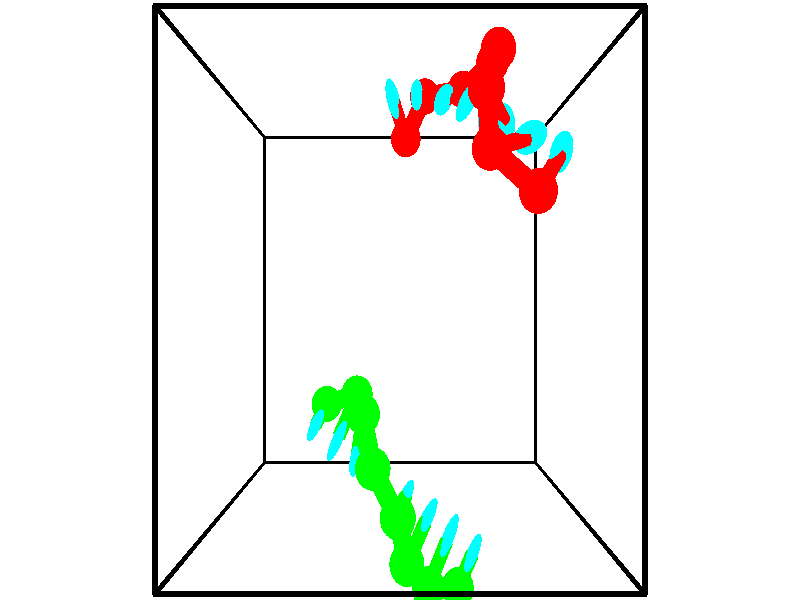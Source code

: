 // switches for output
#declare DRAW_BASES = 1; // possible values are 0, 1; only relevant for DNA ribbons
#declare DRAW_BASES_TYPE = 3; // possible values are 1, 2, 3; only relevant for DNA ribbons
#declare DRAW_FOG = 0; // set to 1 to enable fog

#include "colors.inc"

#include "transforms.inc"
background { rgb <1, 1, 1>}

#default {
   normal{
       ripples 0.25
       frequency 0.20
       turbulence 0.2
       lambda 5
   }
	finish {
		phong 0.1
		phong_size 40.
	}
}

// original window dimensions: 1024x640


// camera settings

camera {
	sky <-0, 1, 0>
	up <-0, 1, 0>
	right 1.6 * <1, 0, 0>
	location <2.5, 2.5, 11.1562>
	look_at <2.5, 2.5, 2.5>
	direction <0, 0, -8.6562>
	angle 67.0682
}


# declare cpy_camera_pos = <2.5, 2.5, 11.1562>;
# if (DRAW_FOG = 1)
fog {
	fog_type 2
	up vnormalize(cpy_camera_pos)
	color rgbt<1,1,1,0.3>
	distance 1e-5
	fog_alt 3e-3
	fog_offset 4
}
# end


// LIGHTS

# declare lum = 6;
global_settings {
	ambient_light rgb lum * <0.05, 0.05, 0.05>
	max_trace_level 15
}# declare cpy_direct_light_amount = 0.25;
light_source
{	1000 * <-1, -1, 1>,
	rgb lum * cpy_direct_light_amount
	parallel
}

light_source
{	1000 * <1, 1, -1>,
	rgb lum * cpy_direct_light_amount
	parallel
}

// strand 0

// nucleotide -1

// particle -1
sphere {
	<4.326365, 3.696794, 3.190045> 0.250000
	pigment { color rgbt <1,0,0,0> }
	no_shadow
}
cylinder {
	<4.547455, 3.979565, 3.013523>,  <4.680109, 4.149227, 2.907610>, 0.100000
	pigment { color rgbt <1,0,0,0> }
	no_shadow
}
cylinder {
	<4.547455, 3.979565, 3.013523>,  <4.326365, 3.696794, 3.190045>, 0.100000
	pigment { color rgbt <1,0,0,0> }
	no_shadow
}

// particle -1
sphere {
	<4.547455, 3.979565, 3.013523> 0.100000
	pigment { color rgbt <1,0,0,0> }
	no_shadow
}
sphere {
	0, 1
	scale<0.080000,0.200000,0.300000>
	matrix <-0.670169, 0.062289, -0.739590,
		-0.495347, 0.704539, 0.508189,
		0.552724, 0.706927, -0.441305,
		4.713272, 4.191643, 2.881131>
	pigment { color rgbt <0,1,1,0> }
	no_shadow
}
cylinder {
	<3.728413, 4.218675, 2.948040>,  <4.326365, 3.696794, 3.190045>, 0.130000
	pigment { color rgbt <1,0,0,0> }
	no_shadow
}

// nucleotide -1

// particle -1
sphere {
	<3.728413, 4.218675, 2.948040> 0.250000
	pigment { color rgbt <1,0,0,0> }
	no_shadow
}
cylinder {
	<4.074978, 4.327457, 2.780531>,  <4.282917, 4.392727, 2.680026>, 0.100000
	pigment { color rgbt <1,0,0,0> }
	no_shadow
}
cylinder {
	<4.074978, 4.327457, 2.780531>,  <3.728413, 4.218675, 2.948040>, 0.100000
	pigment { color rgbt <1,0,0,0> }
	no_shadow
}

// particle -1
sphere {
	<4.074978, 4.327457, 2.780531> 0.100000
	pigment { color rgbt <1,0,0,0> }
	no_shadow
}
sphere {
	0, 1
	scale<0.080000,0.200000,0.300000>
	matrix <-0.497358, 0.395565, -0.772116,
		-0.044330, 0.877250, 0.477982,
		0.866412, 0.271956, -0.418772,
		4.334902, 4.409044, 2.654899>
	pigment { color rgbt <0,1,1,0> }
	no_shadow
}
cylinder {
	<3.666795, 4.883475, 2.996419>,  <3.728413, 4.218675, 2.948040>, 0.130000
	pigment { color rgbt <1,0,0,0> }
	no_shadow
}

// nucleotide -1

// particle -1
sphere {
	<3.666795, 4.883475, 2.996419> 0.250000
	pigment { color rgbt <1,0,0,0> }
	no_shadow
}
cylinder {
	<3.863979, 4.736641, 2.680891>,  <3.982290, 4.648540, 2.491574>, 0.100000
	pigment { color rgbt <1,0,0,0> }
	no_shadow
}
cylinder {
	<3.863979, 4.736641, 2.680891>,  <3.666795, 4.883475, 2.996419>, 0.100000
	pigment { color rgbt <1,0,0,0> }
	no_shadow
}

// particle -1
sphere {
	<3.863979, 4.736641, 2.680891> 0.100000
	pigment { color rgbt <1,0,0,0> }
	no_shadow
}
sphere {
	0, 1
	scale<0.080000,0.200000,0.300000>
	matrix <-0.732005, 0.315063, -0.604073,
		0.470274, 0.875205, -0.113394,
		0.492962, -0.367085, -0.788820,
		4.011868, 4.626515, 2.444245>
	pigment { color rgbt <0,1,1,0> }
	no_shadow
}
cylinder {
	<3.896223, 5.471040, 2.575869>,  <3.666795, 4.883475, 2.996419>, 0.130000
	pigment { color rgbt <1,0,0,0> }
	no_shadow
}

// nucleotide -1

// particle -1
sphere {
	<3.896223, 5.471040, 2.575869> 0.250000
	pigment { color rgbt <1,0,0,0> }
	no_shadow
}
cylinder {
	<3.834648, 5.120983, 2.392380>,  <3.797703, 4.910949, 2.282286>, 0.100000
	pigment { color rgbt <1,0,0,0> }
	no_shadow
}
cylinder {
	<3.834648, 5.120983, 2.392380>,  <3.896223, 5.471040, 2.575869>, 0.100000
	pigment { color rgbt <1,0,0,0> }
	no_shadow
}

// particle -1
sphere {
	<3.834648, 5.120983, 2.392380> 0.100000
	pigment { color rgbt <1,0,0,0> }
	no_shadow
}
sphere {
	0, 1
	scale<0.080000,0.200000,0.300000>
	matrix <-0.759044, 0.401960, -0.512132,
		0.632578, 0.269355, -0.726149,
		-0.153938, -0.875143, -0.458724,
		3.788467, 4.858440, 2.254763>
	pigment { color rgbt <0,1,1,0> }
	no_shadow
}
cylinder {
	<3.937683, 5.579814, 1.765183>,  <3.896223, 5.471040, 2.575869>, 0.130000
	pigment { color rgbt <1,0,0,0> }
	no_shadow
}

// nucleotide -1

// particle -1
sphere {
	<3.937683, 5.579814, 1.765183> 0.250000
	pigment { color rgbt <1,0,0,0> }
	no_shadow
}
cylinder {
	<3.707314, 5.264641, 1.852335>,  <3.569092, 5.075537, 1.904626>, 0.100000
	pigment { color rgbt <1,0,0,0> }
	no_shadow
}
cylinder {
	<3.707314, 5.264641, 1.852335>,  <3.937683, 5.579814, 1.765183>, 0.100000
	pigment { color rgbt <1,0,0,0> }
	no_shadow
}

// particle -1
sphere {
	<3.707314, 5.264641, 1.852335> 0.100000
	pigment { color rgbt <1,0,0,0> }
	no_shadow
}
sphere {
	0, 1
	scale<0.080000,0.200000,0.300000>
	matrix <-0.787856, 0.463839, -0.405138,
		0.218161, -0.404986, -0.887915,
		-0.575925, -0.787934, 0.217879,
		3.534536, 5.028261, 1.917699>
	pigment { color rgbt <0,1,1,0> }
	no_shadow
}
cylinder {
	<3.539311, 5.399292, 1.172901>,  <3.937683, 5.579814, 1.765183>, 0.130000
	pigment { color rgbt <1,0,0,0> }
	no_shadow
}

// nucleotide -1

// particle -1
sphere {
	<3.539311, 5.399292, 1.172901> 0.250000
	pigment { color rgbt <1,0,0,0> }
	no_shadow
}
cylinder {
	<3.339622, 5.236095, 1.478664>,  <3.219809, 5.138177, 1.662122>, 0.100000
	pigment { color rgbt <1,0,0,0> }
	no_shadow
}
cylinder {
	<3.339622, 5.236095, 1.478664>,  <3.539311, 5.399292, 1.172901>, 0.100000
	pigment { color rgbt <1,0,0,0> }
	no_shadow
}

// particle -1
sphere {
	<3.339622, 5.236095, 1.478664> 0.100000
	pigment { color rgbt <1,0,0,0> }
	no_shadow
}
sphere {
	0, 1
	scale<0.080000,0.200000,0.300000>
	matrix <-0.860396, 0.337728, -0.381653,
		-0.102451, -0.848224, -0.519635,
		-0.499222, -0.407991, 0.764409,
		3.189856, 5.113698, 1.707987>
	pigment { color rgbt <0,1,1,0> }
	no_shadow
}
cylinder {
	<2.922172, 5.389448, 0.863180>,  <3.539311, 5.399292, 1.172901>, 0.130000
	pigment { color rgbt <1,0,0,0> }
	no_shadow
}

// nucleotide -1

// particle -1
sphere {
	<2.922172, 5.389448, 0.863180> 0.250000
	pigment { color rgbt <1,0,0,0> }
	no_shadow
}
cylinder {
	<2.834625, 5.295918, 1.242109>,  <2.782097, 5.239799, 1.469467>, 0.100000
	pigment { color rgbt <1,0,0,0> }
	no_shadow
}
cylinder {
	<2.834625, 5.295918, 1.242109>,  <2.922172, 5.389448, 0.863180>, 0.100000
	pigment { color rgbt <1,0,0,0> }
	no_shadow
}

// particle -1
sphere {
	<2.834625, 5.295918, 1.242109> 0.100000
	pigment { color rgbt <1,0,0,0> }
	no_shadow
}
sphere {
	0, 1
	scale<0.080000,0.200000,0.300000>
	matrix <-0.975289, 0.082409, -0.204987,
		-0.030139, -0.968782, -0.246076,
		-0.218867, -0.233818, 0.947326,
		2.768965, 5.225770, 1.526307>
	pigment { color rgbt <0,1,1,0> }
	no_shadow
}
cylinder {
	<2.597165, 4.760256, 0.970308>,  <2.922172, 5.389448, 0.863180>, 0.130000
	pigment { color rgbt <1,0,0,0> }
	no_shadow
}

// nucleotide -1

// particle -1
sphere {
	<2.597165, 4.760256, 0.970308> 0.250000
	pigment { color rgbt <1,0,0,0> }
	no_shadow
}
cylinder {
	<2.479446, 4.999538, 1.268446>,  <2.408815, 5.143108, 1.447329>, 0.100000
	pigment { color rgbt <1,0,0,0> }
	no_shadow
}
cylinder {
	<2.479446, 4.999538, 1.268446>,  <2.597165, 4.760256, 0.970308>, 0.100000
	pigment { color rgbt <1,0,0,0> }
	no_shadow
}

// particle -1
sphere {
	<2.479446, 4.999538, 1.268446> 0.100000
	pigment { color rgbt <1,0,0,0> }
	no_shadow
}
sphere {
	0, 1
	scale<0.080000,0.200000,0.300000>
	matrix <-0.943278, -0.056407, -0.327177,
		-0.153676, -0.799355, 0.580875,
		-0.294296, 0.598206, 0.745346,
		2.391158, 5.179000, 1.492050>
	pigment { color rgbt <0,1,1,0> }
	no_shadow
}
// strand 1

// nucleotide -1

// particle -1
sphere {
	<1.271071, 1.048496, 1.025475> 0.250000
	pigment { color rgbt <0,1,0,0> }
	no_shadow
}
cylinder {
	<1.217262, 0.943977, 1.407810>,  <1.184977, 0.881266, 1.637212>, 0.100000
	pigment { color rgbt <0,1,0,0> }
	no_shadow
}
cylinder {
	<1.217262, 0.943977, 1.407810>,  <1.271071, 1.048496, 1.025475>, 0.100000
	pigment { color rgbt <0,1,0,0> }
	no_shadow
}

// particle -1
sphere {
	<1.217262, 0.943977, 1.407810> 0.100000
	pigment { color rgbt <0,1,0,0> }
	no_shadow
}
sphere {
	0, 1
	scale<0.080000,0.200000,0.300000>
	matrix <0.890627, -0.454734, 0.001035,
		0.434382, 0.851435, 0.293890,
		-0.134523, -0.261296, 0.955839,
		1.176905, 0.865588, 1.694562>
	pigment { color rgbt <0,1,1,0> }
	no_shadow
}
cylinder {
	<1.808286, 1.236529, 1.444363>,  <1.271071, 1.048496, 1.025475>, 0.130000
	pigment { color rgbt <0,1,0,0> }
	no_shadow
}

// nucleotide -1

// particle -1
sphere {
	<1.808286, 1.236529, 1.444363> 0.250000
	pigment { color rgbt <0,1,0,0> }
	no_shadow
}
cylinder {
	<1.645592, 0.921188, 1.629002>,  <1.547975, 0.731984, 1.739785>, 0.100000
	pigment { color rgbt <0,1,0,0> }
	no_shadow
}
cylinder {
	<1.645592, 0.921188, 1.629002>,  <1.808286, 1.236529, 1.444363>, 0.100000
	pigment { color rgbt <0,1,0,0> }
	no_shadow
}

// particle -1
sphere {
	<1.645592, 0.921188, 1.629002> 0.100000
	pigment { color rgbt <0,1,0,0> }
	no_shadow
}
sphere {
	0, 1
	scale<0.080000,0.200000,0.300000>
	matrix <0.884408, -0.466395, -0.017251,
		0.228886, 0.401222, 0.886923,
		-0.406735, -0.788350, 0.461596,
		1.523571, 0.684683, 1.767480>
	pigment { color rgbt <0,1,1,0> }
	no_shadow
}
cylinder {
	<1.952892, 1.092849, 2.231830>,  <1.808286, 1.236529, 1.444363>, 0.130000
	pigment { color rgbt <0,1,0,0> }
	no_shadow
}

// nucleotide -1

// particle -1
sphere {
	<1.952892, 1.092849, 2.231830> 0.250000
	pigment { color rgbt <0,1,0,0> }
	no_shadow
}
cylinder {
	<1.888908, 0.750069, 2.035851>,  <1.850518, 0.544401, 1.918263>, 0.100000
	pigment { color rgbt <0,1,0,0> }
	no_shadow
}
cylinder {
	<1.888908, 0.750069, 2.035851>,  <1.952892, 1.092849, 2.231830>, 0.100000
	pigment { color rgbt <0,1,0,0> }
	no_shadow
}

// particle -1
sphere {
	<1.888908, 0.750069, 2.035851> 0.100000
	pigment { color rgbt <0,1,0,0> }
	no_shadow
}
sphere {
	0, 1
	scale<0.080000,0.200000,0.300000>
	matrix <0.906443, -0.324046, 0.270843,
		-0.390865, -0.400786, 0.828611,
		-0.159958, -0.856951, -0.489948,
		1.840921, 0.492983, 1.888866>
	pigment { color rgbt <0,1,1,0> }
	no_shadow
}
cylinder {
	<2.116556, 0.517649, 2.649848>,  <1.952892, 1.092849, 2.231830>, 0.130000
	pigment { color rgbt <0,1,0,0> }
	no_shadow
}

// nucleotide -1

// particle -1
sphere {
	<2.116556, 0.517649, 2.649848> 0.250000
	pigment { color rgbt <0,1,0,0> }
	no_shadow
}
cylinder {
	<2.148819, 0.385574, 2.273663>,  <2.168177, 0.306330, 2.047951>, 0.100000
	pigment { color rgbt <0,1,0,0> }
	no_shadow
}
cylinder {
	<2.148819, 0.385574, 2.273663>,  <2.116556, 0.517649, 2.649848>, 0.100000
	pigment { color rgbt <0,1,0,0> }
	no_shadow
}

// particle -1
sphere {
	<2.148819, 0.385574, 2.273663> 0.100000
	pigment { color rgbt <0,1,0,0> }
	no_shadow
}
sphere {
	0, 1
	scale<0.080000,0.200000,0.300000>
	matrix <0.956311, -0.240370, 0.166407,
		-0.281005, -0.912798, 0.296373,
		0.080657, -0.330186, -0.940464,
		2.173016, 0.286519, 1.991524>
	pigment { color rgbt <0,1,1,0> }
	no_shadow
}
cylinder {
	<2.469513, -0.025546, 2.759185>,  <2.116556, 0.517649, 2.649848>, 0.130000
	pigment { color rgbt <0,1,0,0> }
	no_shadow
}

// nucleotide -1

// particle -1
sphere {
	<2.469513, -0.025546, 2.759185> 0.250000
	pigment { color rgbt <0,1,0,0> }
	no_shadow
}
cylinder {
	<2.536346, 0.015480, 2.366947>,  <2.576446, 0.040096, 2.131605>, 0.100000
	pigment { color rgbt <0,1,0,0> }
	no_shadow
}
cylinder {
	<2.536346, 0.015480, 2.366947>,  <2.469513, -0.025546, 2.759185>, 0.100000
	pigment { color rgbt <0,1,0,0> }
	no_shadow
}

// particle -1
sphere {
	<2.536346, 0.015480, 2.366947> 0.100000
	pigment { color rgbt <0,1,0,0> }
	no_shadow
}
sphere {
	0, 1
	scale<0.080000,0.200000,0.300000>
	matrix <0.856279, -0.508118, 0.092754,
		-0.488744, -0.855159, -0.172723,
		0.167083, 0.102566, -0.980594,
		2.586471, 0.046250, 2.072769>
	pigment { color rgbt <0,1,1,0> }
	no_shadow
}
cylinder {
	<2.598907, -0.641959, 2.549572>,  <2.469513, -0.025546, 2.759185>, 0.130000
	pigment { color rgbt <0,1,0,0> }
	no_shadow
}

// nucleotide -1

// particle -1
sphere {
	<2.598907, -0.641959, 2.549572> 0.250000
	pigment { color rgbt <0,1,0,0> }
	no_shadow
}
cylinder {
	<2.774574, -0.408234, 2.276600>,  <2.879974, -0.267998, 2.112817>, 0.100000
	pigment { color rgbt <0,1,0,0> }
	no_shadow
}
cylinder {
	<2.774574, -0.408234, 2.276600>,  <2.598907, -0.641959, 2.549572>, 0.100000
	pigment { color rgbt <0,1,0,0> }
	no_shadow
}

// particle -1
sphere {
	<2.774574, -0.408234, 2.276600> 0.100000
	pigment { color rgbt <0,1,0,0> }
	no_shadow
}
sphere {
	0, 1
	scale<0.080000,0.200000,0.300000>
	matrix <0.819763, -0.571422, 0.038279,
		-0.367587, -0.576241, -0.729949,
		0.439167, 0.584314, -0.682429,
		2.906324, -0.232939, 2.071871>
	pigment { color rgbt <0,1,1,0> }
	no_shadow
}
cylinder {
	<2.924294, -1.107320, 2.067785>,  <2.598907, -0.641959, 2.549572>, 0.130000
	pigment { color rgbt <0,1,0,0> }
	no_shadow
}

// nucleotide -1

// particle -1
sphere {
	<2.924294, -1.107320, 2.067785> 0.250000
	pigment { color rgbt <0,1,0,0> }
	no_shadow
}
cylinder {
	<3.103851, -0.751900, 2.029892>,  <3.211586, -0.538648, 2.007156>, 0.100000
	pigment { color rgbt <0,1,0,0> }
	no_shadow
}
cylinder {
	<3.103851, -0.751900, 2.029892>,  <2.924294, -1.107320, 2.067785>, 0.100000
	pigment { color rgbt <0,1,0,0> }
	no_shadow
}

// particle -1
sphere {
	<3.103851, -0.751900, 2.029892> 0.100000
	pigment { color rgbt <0,1,0,0> }
	no_shadow
}
sphere {
	0, 1
	scale<0.080000,0.200000,0.300000>
	matrix <0.893524, -0.447581, 0.035860,
		-0.010536, -0.100742, -0.994857,
		0.448892, 0.888551, -0.094731,
		3.238519, -0.485335, 2.001473>
	pigment { color rgbt <0,1,1,0> }
	no_shadow
}
cylinder {
	<3.405002, -1.258226, 1.691195>,  <2.924294, -1.107320, 2.067785>, 0.130000
	pigment { color rgbt <0,1,0,0> }
	no_shadow
}

// nucleotide -1

// particle -1
sphere {
	<3.405002, -1.258226, 1.691195> 0.250000
	pigment { color rgbt <0,1,0,0> }
	no_shadow
}
cylinder {
	<3.516151, -0.929688, 1.890465>,  <3.582841, -0.732565, 2.010027>, 0.100000
	pigment { color rgbt <0,1,0,0> }
	no_shadow
}
cylinder {
	<3.516151, -0.929688, 1.890465>,  <3.405002, -1.258226, 1.691195>, 0.100000
	pigment { color rgbt <0,1,0,0> }
	no_shadow
}

// particle -1
sphere {
	<3.516151, -0.929688, 1.890465> 0.100000
	pigment { color rgbt <0,1,0,0> }
	no_shadow
}
sphere {
	0, 1
	scale<0.080000,0.200000,0.300000>
	matrix <0.903096, -0.400120, 0.155952,
		0.327420, 0.406565, -0.852937,
		0.277873, 0.821346, 0.498175,
		3.599513, -0.683284, 2.039917>
	pigment { color rgbt <0,1,1,0> }
	no_shadow
}
// box output
cylinder {
	<0.000000, 0.000000, 0.000000>,  <5.000000, 0.000000, 0.000000>, 0.025000
	pigment { color rgbt <0,0,0,0> }
	no_shadow
}
cylinder {
	<0.000000, 0.000000, 0.000000>,  <0.000000, 5.000000, 0.000000>, 0.025000
	pigment { color rgbt <0,0,0,0> }
	no_shadow
}
cylinder {
	<0.000000, 0.000000, 0.000000>,  <0.000000, 0.000000, 5.000000>, 0.025000
	pigment { color rgbt <0,0,0,0> }
	no_shadow
}
cylinder {
	<5.000000, 5.000000, 5.000000>,  <0.000000, 5.000000, 5.000000>, 0.025000
	pigment { color rgbt <0,0,0,0> }
	no_shadow
}
cylinder {
	<5.000000, 5.000000, 5.000000>,  <5.000000, 0.000000, 5.000000>, 0.025000
	pigment { color rgbt <0,0,0,0> }
	no_shadow
}
cylinder {
	<5.000000, 5.000000, 5.000000>,  <5.000000, 5.000000, 0.000000>, 0.025000
	pigment { color rgbt <0,0,0,0> }
	no_shadow
}
cylinder {
	<0.000000, 0.000000, 5.000000>,  <0.000000, 5.000000, 5.000000>, 0.025000
	pigment { color rgbt <0,0,0,0> }
	no_shadow
}
cylinder {
	<0.000000, 0.000000, 5.000000>,  <5.000000, 0.000000, 5.000000>, 0.025000
	pigment { color rgbt <0,0,0,0> }
	no_shadow
}
cylinder {
	<5.000000, 5.000000, 0.000000>,  <0.000000, 5.000000, 0.000000>, 0.025000
	pigment { color rgbt <0,0,0,0> }
	no_shadow
}
cylinder {
	<5.000000, 5.000000, 0.000000>,  <5.000000, 0.000000, 0.000000>, 0.025000
	pigment { color rgbt <0,0,0,0> }
	no_shadow
}
cylinder {
	<5.000000, 0.000000, 5.000000>,  <5.000000, 0.000000, 0.000000>, 0.025000
	pigment { color rgbt <0,0,0,0> }
	no_shadow
}
cylinder {
	<0.000000, 5.000000, 0.000000>,  <0.000000, 5.000000, 5.000000>, 0.025000
	pigment { color rgbt <0,0,0,0> }
	no_shadow
}
// end of box output
